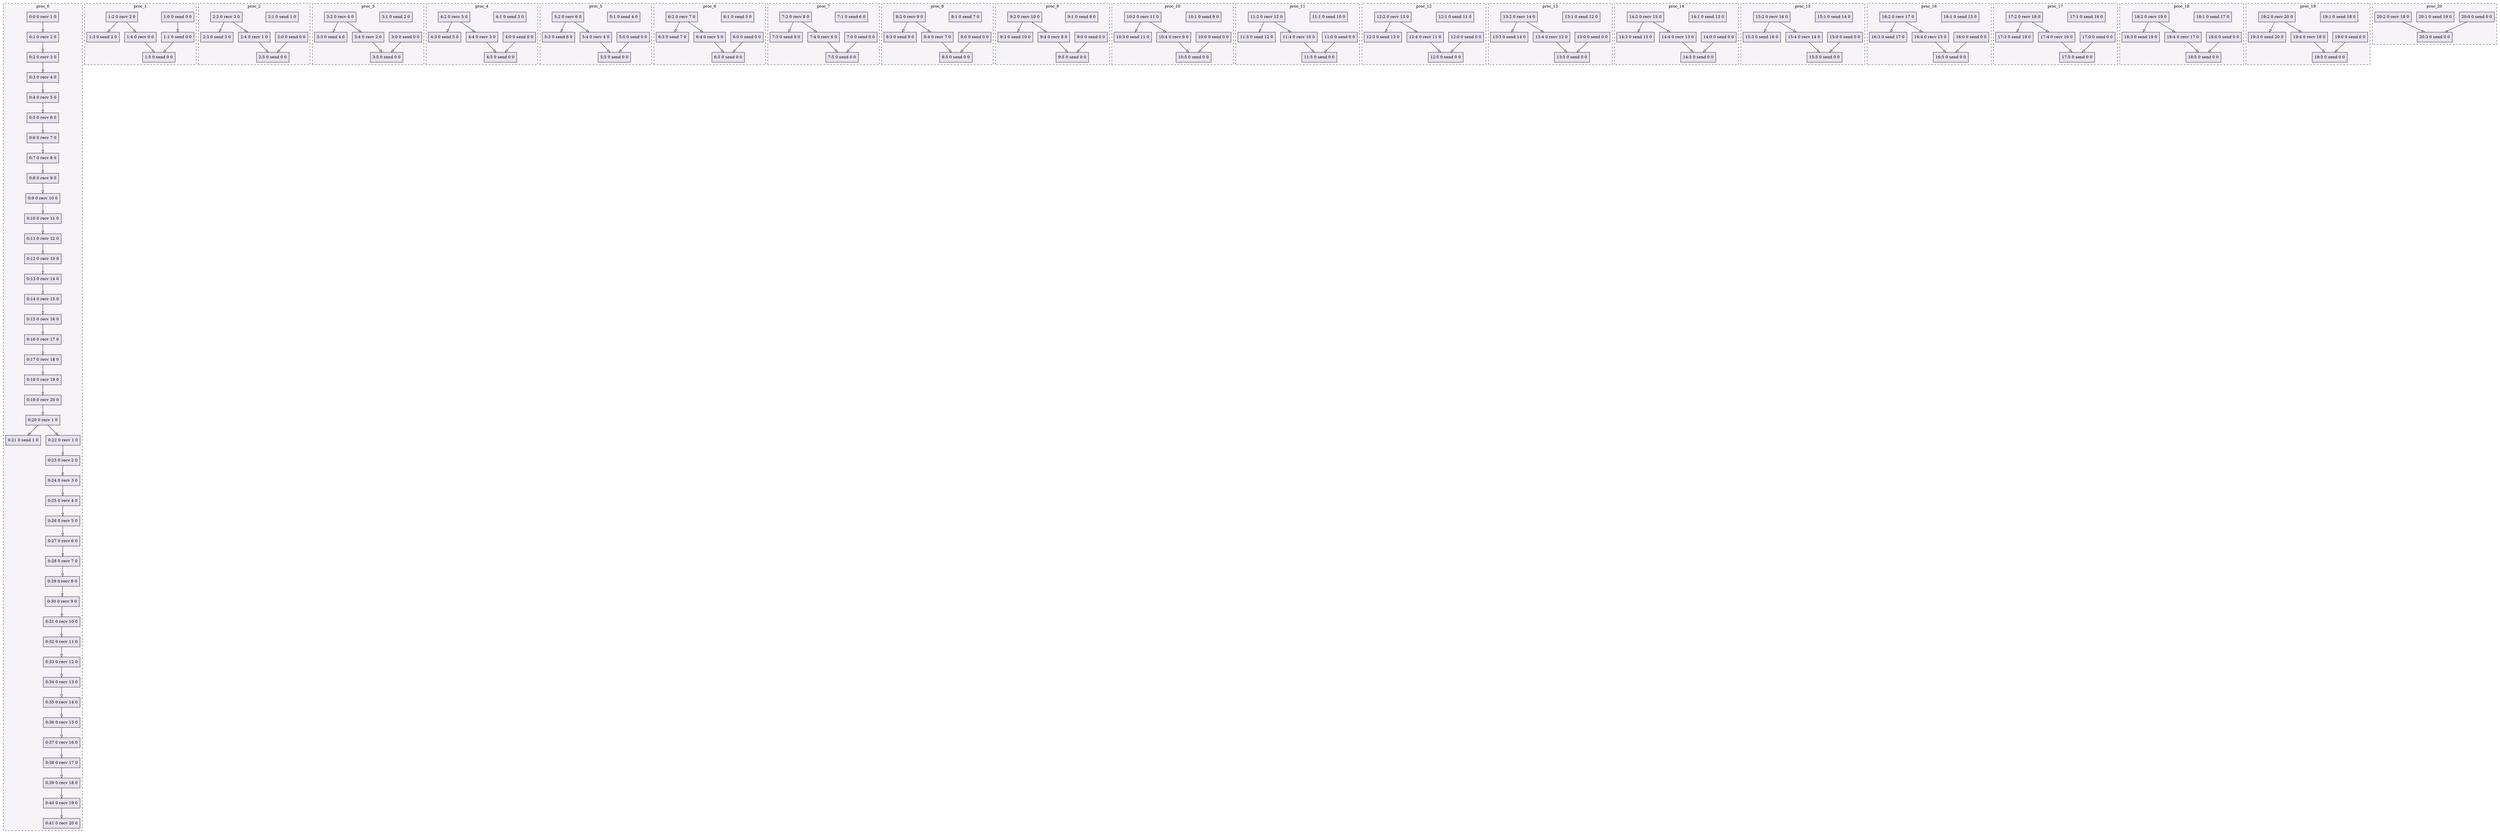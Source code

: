 digraph{node[shape=record style=filled colorscheme=purd9 fillcolor=2];subgraph cluster0{style=dashed;colorscheme=purd9;bgcolor=1;edge[arrowhead=empty];label=proc_0;0[label="0:0 0 recv 1 0"];1[label="0:1 0 recv 2 0"];2[label="0:2 0 recv 3 0"];3[label="0:3 0 recv 4 0"];4[label="0:4 0 recv 5 0"];5[label="0:5 0 recv 6 0"];6[label="0:6 0 recv 7 0"];7[label="0:7 0 recv 8 0"];8[label="0:8 0 recv 9 0"];9[label="0:9 0 recv 10 0"];10[label="0:10 0 recv 11 0"];11[label="0:11 0 recv 12 0"];12[label="0:12 0 recv 13 0"];13[label="0:13 0 recv 14 0"];14[label="0:14 0 recv 15 0"];15[label="0:15 0 recv 16 0"];16[label="0:16 0 recv 17 0"];17[label="0:17 0 recv 18 0"];18[label="0:18 0 recv 19 0"];19[label="0:19 0 recv 20 0"];20[label="0:20 0 recv 1 0"];21[label="0:21 0 send 1 0"];22[label="0:22 0 recv 1 0"];23[label="0:23 0 recv 2 0"];24[label="0:24 0 recv 3 0"];25[label="0:25 0 recv 4 0"];26[label="0:26 0 recv 5 0"];27[label="0:27 0 recv 6 0"];28[label="0:28 0 recv 7 0"];29[label="0:29 0 recv 8 0"];30[label="0:30 0 recv 9 0"];31[label="0:31 0 recv 10 0"];32[label="0:32 0 recv 11 0"];33[label="0:33 0 recv 12 0"];34[label="0:34 0 recv 13 0"];35[label="0:35 0 recv 14 0"];36[label="0:36 0 recv 15 0"];37[label="0:37 0 recv 16 0"];38[label="0:38 0 recv 17 0"];39[label="0:39 0 recv 18 0"];40[label="0:40 0 recv 19 0"];41[label="0:41 0 recv 20 0"];0->1;1->2;2->3;3->4;4->5;5->6;6->7;7->8;8->9;9->10;10->11;11->12;12->13;13->14;14->15;15->16;16->17;17->18;18->19;19->20;20->21;20->22;22->23;23->24;24->25;25->26;26->27;27->28;28->29;29->30;30->31;31->32;32->33;33->34;34->35;35->36;36->37;37->38;38->39;39->40;40->41;}subgraph cluster1{style=dashed;colorscheme=purd9;bgcolor=1;edge[arrowhead=empty];label=proc_1;42[label="1:0 0 send 0 0"];43[label="1:1 0 send 0 0"];44[label="1:2 0 recv 2 0"];45[label="1:3 0 send 2 0"];46[label="1:4 0 recv 0 0"];47[label="1:5 0 send 0 0"];42->43;44->45;44->46;46->47;43->47;}subgraph cluster2{style=dashed;colorscheme=purd9;bgcolor=1;edge[arrowhead=empty];label=proc_2;48[label="2:0 0 send 0 0"];49[label="2:1 0 send 1 0"];50[label="2:2 0 recv 3 0"];51[label="2:3 0 send 3 0"];52[label="2:4 0 recv 1 0"];53[label="2:5 0 send 0 0"];50->51;50->52;52->53;48->53;}subgraph cluster3{style=dashed;colorscheme=purd9;bgcolor=1;edge[arrowhead=empty];label=proc_3;54[label="3:0 0 send 0 0"];55[label="3:1 0 send 2 0"];56[label="3:2 0 recv 4 0"];57[label="3:3 0 send 4 0"];58[label="3:4 0 recv 2 0"];59[label="3:5 0 send 0 0"];56->57;56->58;58->59;54->59;}subgraph cluster4{style=dashed;colorscheme=purd9;bgcolor=1;edge[arrowhead=empty];label=proc_4;60[label="4:0 0 send 0 0"];61[label="4:1 0 send 3 0"];62[label="4:2 0 recv 5 0"];63[label="4:3 0 send 5 0"];64[label="4:4 0 recv 3 0"];65[label="4:5 0 send 0 0"];62->63;62->64;64->65;60->65;}subgraph cluster5{style=dashed;colorscheme=purd9;bgcolor=1;edge[arrowhead=empty];label=proc_5;66[label="5:0 0 send 0 0"];67[label="5:1 0 send 4 0"];68[label="5:2 0 recv 6 0"];69[label="5:3 0 send 6 0"];70[label="5:4 0 recv 4 0"];71[label="5:5 0 send 0 0"];68->69;68->70;70->71;66->71;}subgraph cluster6{style=dashed;colorscheme=purd9;bgcolor=1;edge[arrowhead=empty];label=proc_6;72[label="6:0 0 send 0 0"];73[label="6:1 0 send 5 0"];74[label="6:2 0 recv 7 0"];75[label="6:3 0 send 7 0"];76[label="6:4 0 recv 5 0"];77[label="6:5 0 send 0 0"];74->75;74->76;76->77;72->77;}subgraph cluster7{style=dashed;colorscheme=purd9;bgcolor=1;edge[arrowhead=empty];label=proc_7;78[label="7:0 0 send 0 0"];79[label="7:1 0 send 6 0"];80[label="7:2 0 recv 8 0"];81[label="7:3 0 send 8 0"];82[label="7:4 0 recv 6 0"];83[label="7:5 0 send 0 0"];80->81;80->82;82->83;78->83;}subgraph cluster8{style=dashed;colorscheme=purd9;bgcolor=1;edge[arrowhead=empty];label=proc_8;84[label="8:0 0 send 0 0"];85[label="8:1 0 send 7 0"];86[label="8:2 0 recv 9 0"];87[label="8:3 0 send 9 0"];88[label="8:4 0 recv 7 0"];89[label="8:5 0 send 0 0"];86->87;86->88;88->89;84->89;}subgraph cluster9{style=dashed;colorscheme=purd9;bgcolor=1;edge[arrowhead=empty];label=proc_9;90[label="9:0 0 send 0 0"];91[label="9:1 0 send 8 0"];92[label="9:2 0 recv 10 0"];93[label="9:3 0 send 10 0"];94[label="9:4 0 recv 8 0"];95[label="9:5 0 send 0 0"];92->93;92->94;94->95;90->95;}subgraph cluster10{style=dashed;colorscheme=purd9;bgcolor=1;edge[arrowhead=empty];label=proc_10;96[label="10:0 0 send 0 0"];97[label="10:1 0 send 9 0"];98[label="10:2 0 recv 11 0"];99[label="10:3 0 send 11 0"];100[label="10:4 0 recv 9 0"];101[label="10:5 0 send 0 0"];98->99;98->100;100->101;96->101;}subgraph cluster11{style=dashed;colorscheme=purd9;bgcolor=1;edge[arrowhead=empty];label=proc_11;102[label="11:0 0 send 0 0"];103[label="11:1 0 send 10 0"];104[label="11:2 0 recv 12 0"];105[label="11:3 0 send 12 0"];106[label="11:4 0 recv 10 0"];107[label="11:5 0 send 0 0"];104->105;104->106;106->107;102->107;}subgraph cluster12{style=dashed;colorscheme=purd9;bgcolor=1;edge[arrowhead=empty];label=proc_12;108[label="12:0 0 send 0 0"];109[label="12:1 0 send 11 0"];110[label="12:2 0 recv 13 0"];111[label="12:3 0 send 13 0"];112[label="12:4 0 recv 11 0"];113[label="12:5 0 send 0 0"];110->111;110->112;112->113;108->113;}subgraph cluster13{style=dashed;colorscheme=purd9;bgcolor=1;edge[arrowhead=empty];label=proc_13;114[label="13:0 0 send 0 0"];115[label="13:1 0 send 12 0"];116[label="13:2 0 recv 14 0"];117[label="13:3 0 send 14 0"];118[label="13:4 0 recv 12 0"];119[label="13:5 0 send 0 0"];116->117;116->118;118->119;114->119;}subgraph cluster14{style=dashed;colorscheme=purd9;bgcolor=1;edge[arrowhead=empty];label=proc_14;120[label="14:0 0 send 0 0"];121[label="14:1 0 send 13 0"];122[label="14:2 0 recv 15 0"];123[label="14:3 0 send 15 0"];124[label="14:4 0 recv 13 0"];125[label="14:5 0 send 0 0"];122->123;122->124;124->125;120->125;}subgraph cluster15{style=dashed;colorscheme=purd9;bgcolor=1;edge[arrowhead=empty];label=proc_15;126[label="15:0 0 send 0 0"];127[label="15:1 0 send 14 0"];128[label="15:2 0 recv 16 0"];129[label="15:3 0 send 16 0"];130[label="15:4 0 recv 14 0"];131[label="15:5 0 send 0 0"];128->129;128->130;130->131;126->131;}subgraph cluster16{style=dashed;colorscheme=purd9;bgcolor=1;edge[arrowhead=empty];label=proc_16;132[label="16:0 0 send 0 0"];133[label="16:1 0 send 15 0"];134[label="16:2 0 recv 17 0"];135[label="16:3 0 send 17 0"];136[label="16:4 0 recv 15 0"];137[label="16:5 0 send 0 0"];134->135;134->136;136->137;132->137;}subgraph cluster17{style=dashed;colorscheme=purd9;bgcolor=1;edge[arrowhead=empty];label=proc_17;138[label="17:0 0 send 0 0"];139[label="17:1 0 send 16 0"];140[label="17:2 0 recv 18 0"];141[label="17:3 0 send 18 0"];142[label="17:4 0 recv 16 0"];143[label="17:5 0 send 0 0"];140->141;140->142;142->143;138->143;}subgraph cluster18{style=dashed;colorscheme=purd9;bgcolor=1;edge[arrowhead=empty];label=proc_18;144[label="18:0 0 send 0 0"];145[label="18:1 0 send 17 0"];146[label="18:2 0 recv 19 0"];147[label="18:3 0 send 19 0"];148[label="18:4 0 recv 17 0"];149[label="18:5 0 send 0 0"];146->147;146->148;148->149;144->149;}subgraph cluster19{style=dashed;colorscheme=purd9;bgcolor=1;edge[arrowhead=empty];label=proc_19;150[label="19:0 0 send 0 0"];151[label="19:1 0 send 18 0"];152[label="19:2 0 recv 20 0"];153[label="19:3 0 send 20 0"];154[label="19:4 0 recv 18 0"];155[label="19:5 0 send 0 0"];152->153;152->154;154->155;150->155;}subgraph cluster20{style=dashed;colorscheme=purd9;bgcolor=1;edge[arrowhead=empty];label=proc_20;156[label="20:0 0 send 0 0"];157[label="20:1 0 send 19 0"];158[label="20:2 0 recv 19 0"];159[label="20:3 0 send 0 0"];158->159;156->159;}}